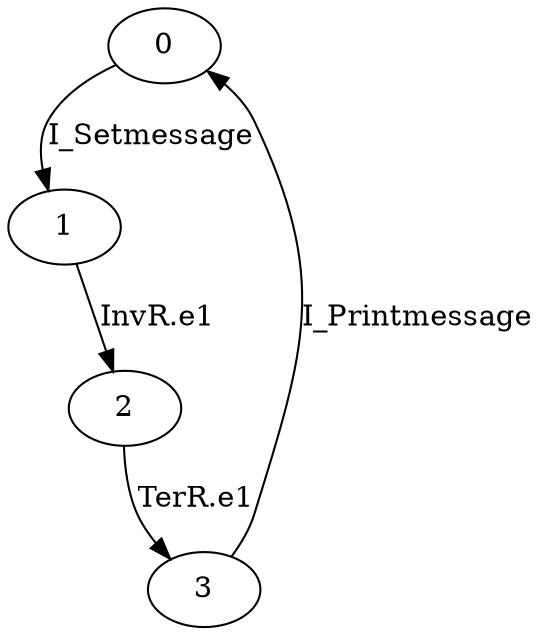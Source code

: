 digraph G {
  0 -> 1 [ label="I_Setmessage" ];
  1 -> 2 [ label="InvR.e1" ];
  2 -> 3 [ label="TerR.e1" ];
  3 -> 0 [ label="I_Printmessage" ];
}
